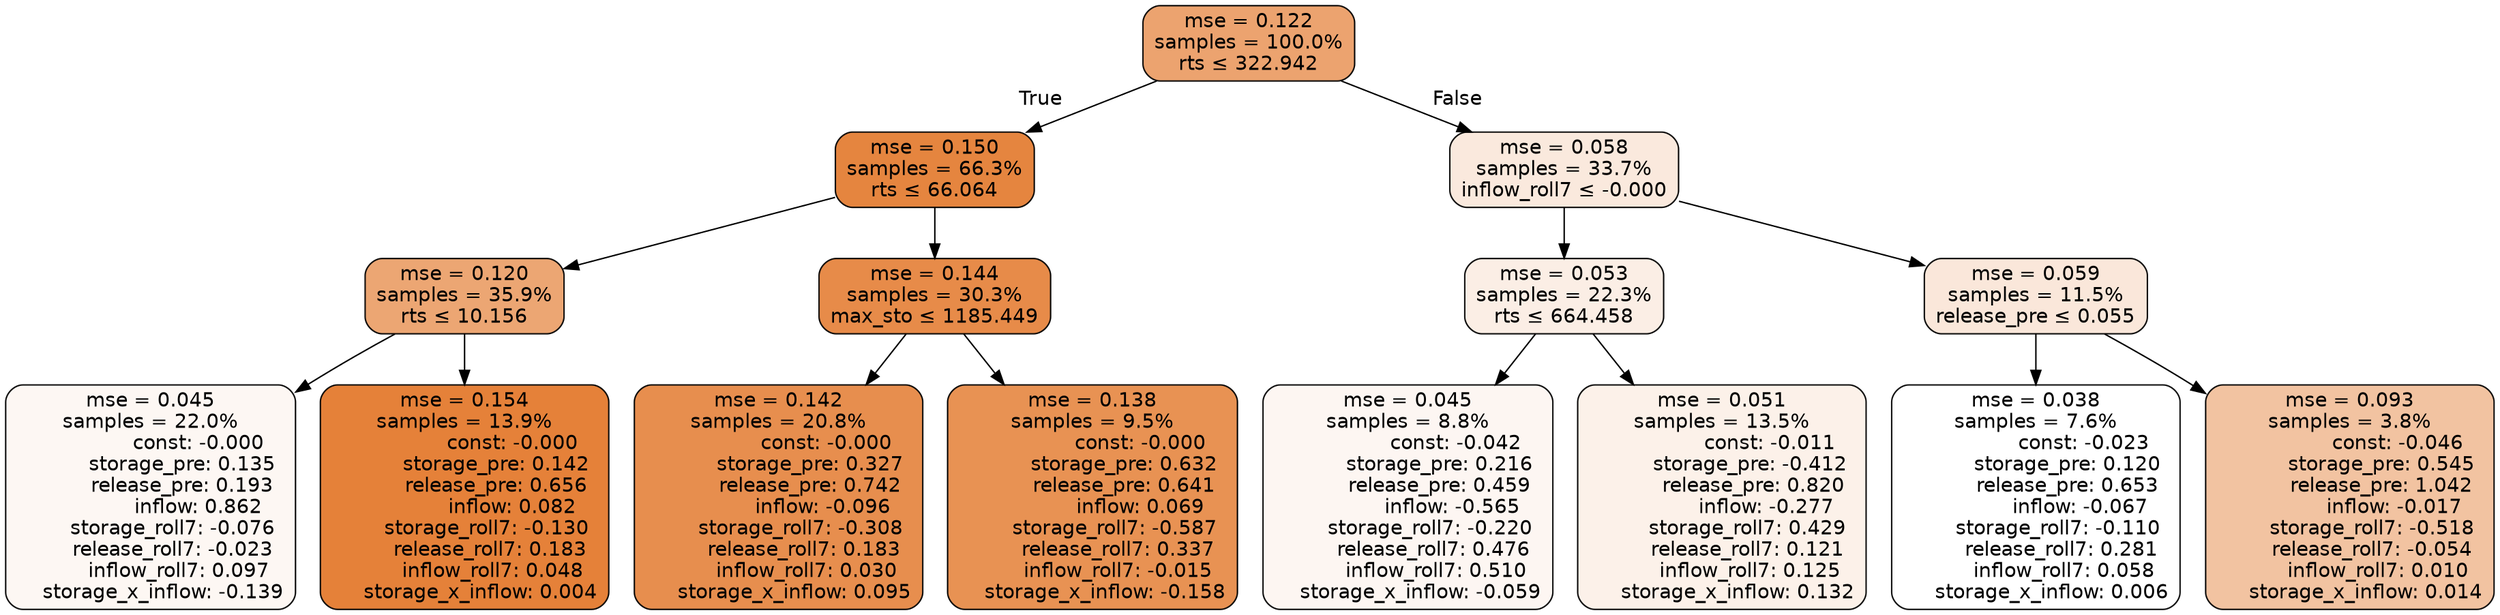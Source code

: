 digraph tree {
bgcolor="transparent"
node [shape=rectangle, style="filled, rounded", color="black", fontname=helvetica] ;
edge [fontname=helvetica] ;
	"0" [label="mse = 0.122
samples = 100.0%
rts &le; 322.942", fillcolor="#eca36f"]
	"1" [label="mse = 0.150
samples = 66.3%
rts &le; 66.064", fillcolor="#e5853f"]
	"2" [label="mse = 0.120
samples = 35.9%
rts &le; 10.156", fillcolor="#eca673"]
	"3" [label="mse = 0.045
samples = 22.0%
               const: -0.000
          storage_pre: 0.135
          release_pre: 0.193
               inflow: 0.862
       storage_roll7: -0.076
       release_roll7: -0.023
         inflow_roll7: 0.097
    storage_x_inflow: -0.139", fillcolor="#fdf7f3"]
	"4" [label="mse = 0.154
samples = 13.9%
               const: -0.000
          storage_pre: 0.142
          release_pre: 0.656
               inflow: 0.082
       storage_roll7: -0.130
        release_roll7: 0.183
         inflow_roll7: 0.048
     storage_x_inflow: 0.004", fillcolor="#e58139"]
	"5" [label="mse = 0.144
samples = 30.3%
max_sto &le; 1185.449", fillcolor="#e78b49"]
	"6" [label="mse = 0.142
samples = 20.8%
               const: -0.000
          storage_pre: 0.327
          release_pre: 0.742
              inflow: -0.096
       storage_roll7: -0.308
        release_roll7: 0.183
         inflow_roll7: 0.030
     storage_x_inflow: 0.095", fillcolor="#e78e4e"]
	"7" [label="mse = 0.138
samples = 9.5%
               const: -0.000
          storage_pre: 0.632
          release_pre: 0.641
               inflow: 0.069
       storage_roll7: -0.587
        release_roll7: 0.337
        inflow_roll7: -0.015
    storage_x_inflow: -0.158", fillcolor="#e89253"]
	"8" [label="mse = 0.058
samples = 33.7%
inflow_roll7 &le; -0.000", fillcolor="#fae9dd"]
	"9" [label="mse = 0.053
samples = 22.3%
rts &le; 664.458", fillcolor="#fbeee5"]
	"10" [label="mse = 0.045
samples = 8.8%
               const: -0.042
          storage_pre: 0.216
          release_pre: 0.459
              inflow: -0.565
       storage_roll7: -0.220
        release_roll7: 0.476
         inflow_roll7: 0.510
    storage_x_inflow: -0.059", fillcolor="#fdf6f2"]
	"11" [label="mse = 0.051
samples = 13.5%
               const: -0.011
         storage_pre: -0.412
          release_pre: 0.820
              inflow: -0.277
        storage_roll7: 0.429
        release_roll7: 0.121
         inflow_roll7: 0.125
     storage_x_inflow: 0.132", fillcolor="#fcf1e9"]
	"12" [label="mse = 0.059
samples = 11.5%
release_pre &le; 0.055", fillcolor="#fae7da"]
	"13" [label="mse = 0.038
samples = 7.6%
               const: -0.023
          storage_pre: 0.120
          release_pre: 0.653
              inflow: -0.067
       storage_roll7: -0.110
        release_roll7: 0.281
         inflow_roll7: 0.058
     storage_x_inflow: 0.006", fillcolor="#ffffff"]
	"14" [label="mse = 0.093
samples = 3.8%
               const: -0.046
          storage_pre: 0.545
          release_pre: 1.042
              inflow: -0.017
       storage_roll7: -0.518
       release_roll7: -0.054
         inflow_roll7: 0.010
     storage_x_inflow: 0.014", fillcolor="#f2c3a1"]

	"0" -> "1" [labeldistance=2.5, labelangle=45, headlabel="True"]
	"1" -> "2"
	"2" -> "3"
	"2" -> "4"
	"1" -> "5"
	"5" -> "6"
	"5" -> "7"
	"0" -> "8" [labeldistance=2.5, labelangle=-45, headlabel="False"]
	"8" -> "9"
	"9" -> "10"
	"9" -> "11"
	"8" -> "12"
	"12" -> "13"
	"12" -> "14"
}